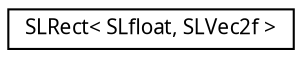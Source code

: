digraph "Graphical Class Hierarchy"
{
 // LATEX_PDF_SIZE
  edge [fontname="Arial.ttf",fontsize="10",labelfontname="Arial.ttf",labelfontsize="10"];
  node [fontname="Arial.ttf",fontsize="10",shape=record];
  rankdir="LR";
  Node0 [label="SLRect\< SLfloat, SLVec2f \>",height=0.2,width=0.4,color="black", fillcolor="white", style="filled",URL="$class_s_l_rect.html",tooltip=" "];
}

